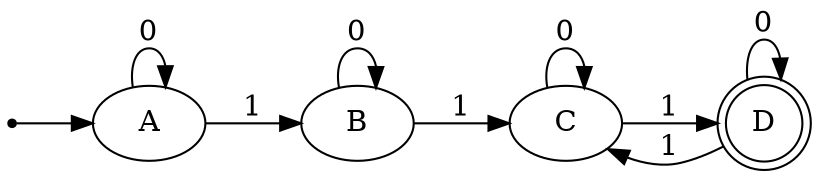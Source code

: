 digraph {
	graph [rankdir=LR]
	ini [shape=point]
	A
	ini -> A
	B
	C
	D [shape=doublecircle]
	A -> B [label=1]
	A -> A [label=0]
	B -> C [label=1]
	B -> B [label=0]
	C -> D [label=1]
	C -> C [label=0]
	D -> C [label=1]
	D -> D [label=0]
}
